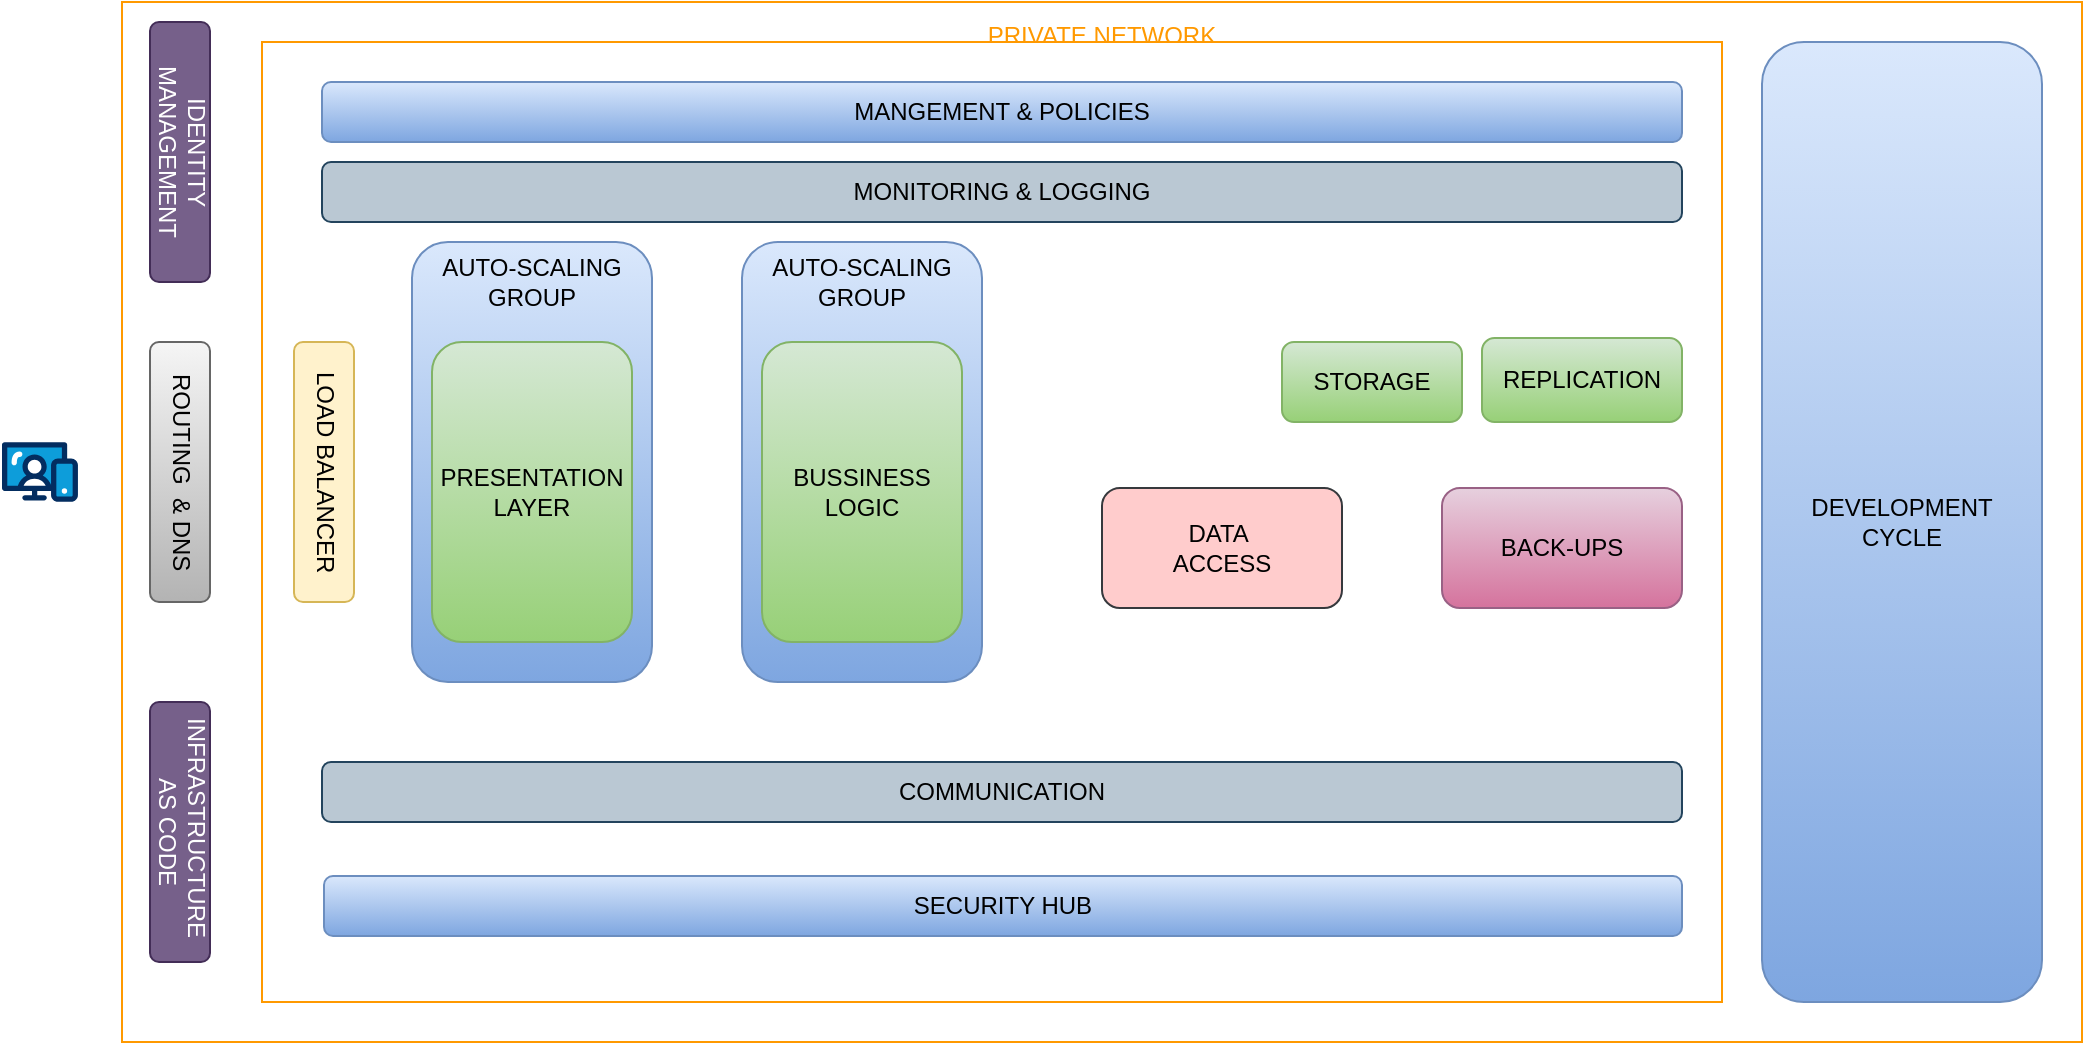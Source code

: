 <mxfile version="26.2.8">
  <diagram id="Ht1M8jgEwFfnCIfOTk4-" name="Page-1">
    <mxGraphModel dx="948" dy="546" grid="1" gridSize="10" guides="1" tooltips="1" connect="1" arrows="1" fold="1" page="1" pageScale="1" pageWidth="1169" pageHeight="827" math="0" shadow="0">
      <root>
        <mxCell id="0" />
        <mxCell id="1" parent="0" />
        <mxCell id="GuT3VO3JKZ2GulKYu3Ov-6" value="PRIVATE NETWORK" style="outlineConnect=0;gradientColor=none;html=1;whiteSpace=wrap;fontSize=12;fontStyle=0;strokeColor=#FF9900;fillColor=none;verticalAlign=top;align=center;fontColor=#FF9900;dashed=0;spacingTop=3;" vertex="1" parent="1">
          <mxGeometry x="320" y="270" width="980" height="520" as="geometry" />
        </mxCell>
        <mxCell id="GuT3VO3JKZ2GulKYu3Ov-5" value="" style="outlineConnect=0;gradientColor=none;html=1;whiteSpace=wrap;fontSize=12;fontStyle=0;strokeColor=#FF9900;fillColor=default;verticalAlign=middle;align=center;fontColor=#FF9900;dashed=0;spacingTop=3;flipH=0;horizontal=1;labelPosition=center;verticalLabelPosition=middle;spacing=1;rounded=0;shadow=0;strokeWidth=1;" vertex="1" parent="1">
          <mxGeometry x="390" y="290" width="730" height="480" as="geometry" />
        </mxCell>
        <mxCell id="GuT3VO3JKZ2GulKYu3Ov-1" value="" style="verticalLabelPosition=bottom;aspect=fixed;html=1;shape=mxgraph.salesforce.web;" vertex="1" parent="1">
          <mxGeometry x="260" y="490" width="37.97" height="30" as="geometry" />
        </mxCell>
        <mxCell id="GuT3VO3JKZ2GulKYu3Ov-7" value="MONITORING &amp;amp; LOGGING" style="rounded=1;whiteSpace=wrap;html=1;fillColor=#bac8d3;strokeColor=#23445d;" vertex="1" parent="1">
          <mxGeometry x="420" y="350" width="680" height="30" as="geometry" />
        </mxCell>
        <mxCell id="GuT3VO3JKZ2GulKYu3Ov-8" value="&lt;span style=&quot;background-color: transparent; color: light-dark(rgb(0, 0, 0), rgb(255, 255, 255));&quot;&gt;AUTO-SCALING&lt;/span&gt;&lt;br&gt;&lt;span style=&quot;background-color: transparent; color: light-dark(rgb(0, 0, 0), rgb(255, 255, 255));&quot;&gt;GROUP&lt;/span&gt;" style="rounded=1;whiteSpace=wrap;html=1;labelPosition=center;verticalLabelPosition=top;align=center;verticalAlign=bottom;spacingTop=6;spacing=-35;fillColor=#dae8fc;strokeColor=#6c8ebf;gradientColor=#7ea6e0;" vertex="1" parent="1">
          <mxGeometry x="465" y="390" width="120" height="220" as="geometry" />
        </mxCell>
        <mxCell id="GuT3VO3JKZ2GulKYu3Ov-10" value="ROUTING&amp;nbsp; &amp;amp; DNS" style="rounded=1;whiteSpace=wrap;html=1;textDirection=vertical-lr;fillColor=#f5f5f5;gradientColor=#b3b3b3;strokeColor=#666666;" vertex="1" parent="1">
          <mxGeometry x="334" y="440" width="30" height="130" as="geometry" />
        </mxCell>
        <mxCell id="GuT3VO3JKZ2GulKYu3Ov-13" value="PRESENTATION&lt;div&gt;LAYER&lt;/div&gt;" style="rounded=1;whiteSpace=wrap;html=1;fillColor=#d5e8d4;gradientColor=#97d077;strokeColor=#82b366;" vertex="1" parent="1">
          <mxGeometry x="475" y="440" width="100" height="150" as="geometry" />
        </mxCell>
        <mxCell id="GuT3VO3JKZ2GulKYu3Ov-14" value="MANGEMENT &amp;amp; POLICIES" style="rounded=1;whiteSpace=wrap;html=1;fillColor=#dae8fc;strokeColor=#6c8ebf;gradientColor=#7ea6e0;" vertex="1" parent="1">
          <mxGeometry x="420" y="310" width="680" height="30" as="geometry" />
        </mxCell>
        <mxCell id="GuT3VO3JKZ2GulKYu3Ov-15" value="SECURITY HUB" style="rounded=1;whiteSpace=wrap;html=1;fillColor=#dae8fc;strokeColor=#6c8ebf;gradientColor=#7ea6e0;" vertex="1" parent="1">
          <mxGeometry x="421" y="707" width="679" height="30" as="geometry" />
        </mxCell>
        <mxCell id="GuT3VO3JKZ2GulKYu3Ov-19" value="STORAGE" style="rounded=1;whiteSpace=wrap;html=1;fillColor=#d5e8d4;gradientColor=#97d077;strokeColor=#82b366;" vertex="1" parent="1">
          <mxGeometry x="900" y="440" width="90" height="40" as="geometry" />
        </mxCell>
        <mxCell id="GuT3VO3JKZ2GulKYu3Ov-20" value="REPLICATION" style="whiteSpace=wrap;html=1;fillColor=#d5e8d4;strokeColor=#82b366;rounded=1;gradientColor=#97d077;" vertex="1" parent="1">
          <mxGeometry x="1000" y="438" width="100" height="42" as="geometry" />
        </mxCell>
        <mxCell id="GuT3VO3JKZ2GulKYu3Ov-24" value="&lt;span style=&quot;background-color: transparent; color: light-dark(rgb(0, 0, 0), rgb(255, 255, 255));&quot;&gt;AUTO-SCALING&lt;/span&gt;&lt;br&gt;&lt;span style=&quot;background-color: transparent; color: light-dark(rgb(0, 0, 0), rgb(255, 255, 255));&quot;&gt;GROUP&lt;/span&gt;" style="rounded=1;whiteSpace=wrap;html=1;labelPosition=center;verticalLabelPosition=top;align=center;verticalAlign=bottom;spacingTop=6;spacing=-35;fillColor=#dae8fc;strokeColor=#6c8ebf;gradientColor=#7ea6e0;" vertex="1" parent="1">
          <mxGeometry x="630" y="390" width="120" height="220" as="geometry" />
        </mxCell>
        <mxCell id="GuT3VO3JKZ2GulKYu3Ov-25" value="&lt;div&gt;BUSSINESS&lt;/div&gt;&lt;div&gt;LOGIC&lt;/div&gt;" style="rounded=1;whiteSpace=wrap;html=1;fillColor=#d5e8d4;gradientColor=#97d077;strokeColor=#82b366;" vertex="1" parent="1">
          <mxGeometry x="640" y="440" width="100" height="150" as="geometry" />
        </mxCell>
        <mxCell id="GuT3VO3JKZ2GulKYu3Ov-27" value="COMMUNICATION" style="rounded=1;whiteSpace=wrap;html=1;fillColor=#bac8d3;strokeColor=#23445d;" vertex="1" parent="1">
          <mxGeometry x="420" y="650" width="680" height="30" as="geometry" />
        </mxCell>
        <mxCell id="GuT3VO3JKZ2GulKYu3Ov-28" value="DATA&amp;nbsp;&lt;div&gt;ACCESS&lt;/div&gt;" style="rounded=1;whiteSpace=wrap;html=1;fillColor=#ffcccc;strokeColor=#36393d;" vertex="1" parent="1">
          <mxGeometry x="810" y="513" width="120" height="60" as="geometry" />
        </mxCell>
        <mxCell id="GuT3VO3JKZ2GulKYu3Ov-29" value="BACK-UPS" style="whiteSpace=wrap;html=1;rounded=1;fillColor=#e6d0de;gradientColor=#d5739d;strokeColor=#996185;" vertex="1" parent="1">
          <mxGeometry x="980" y="513" width="120" height="60" as="geometry" />
        </mxCell>
        <mxCell id="GuT3VO3JKZ2GulKYu3Ov-36" value="LOAD BALANCER" style="rounded=1;whiteSpace=wrap;html=1;textDirection=vertical-lr;fillColor=#fff2cc;strokeColor=#d6b656;" vertex="1" parent="1">
          <mxGeometry x="406" y="440" width="30" height="130" as="geometry" />
        </mxCell>
        <mxCell id="GuT3VO3JKZ2GulKYu3Ov-37" value="IDENTITY MANAGEMENT" style="rounded=1;whiteSpace=wrap;html=1;textDirection=vertical-rl;fillColor=#76608a;strokeColor=#432D57;fontColor=#ffffff;" vertex="1" parent="1">
          <mxGeometry x="334" y="280" width="30" height="130" as="geometry" />
        </mxCell>
        <mxCell id="GuT3VO3JKZ2GulKYu3Ov-38" value="INFRASTRUCTURE&amp;nbsp;&lt;div&gt;AS CODE&lt;/div&gt;" style="rounded=1;whiteSpace=wrap;html=1;textDirection=vertical-rl;fillColor=#76608a;strokeColor=#432D57;fontColor=#ffffff;" vertex="1" parent="1">
          <mxGeometry x="334" y="620" width="30" height="130" as="geometry" />
        </mxCell>
        <mxCell id="GuT3VO3JKZ2GulKYu3Ov-39" value="DEVELOPMENT&lt;div&gt;CYCLE&lt;/div&gt;" style="rounded=1;whiteSpace=wrap;html=1;fillColor=#dae8fc;strokeColor=#6c8ebf;gradientColor=#7ea6e0;" vertex="1" parent="1">
          <mxGeometry x="1140" y="290" width="140" height="480" as="geometry" />
        </mxCell>
      </root>
    </mxGraphModel>
  </diagram>
</mxfile>
